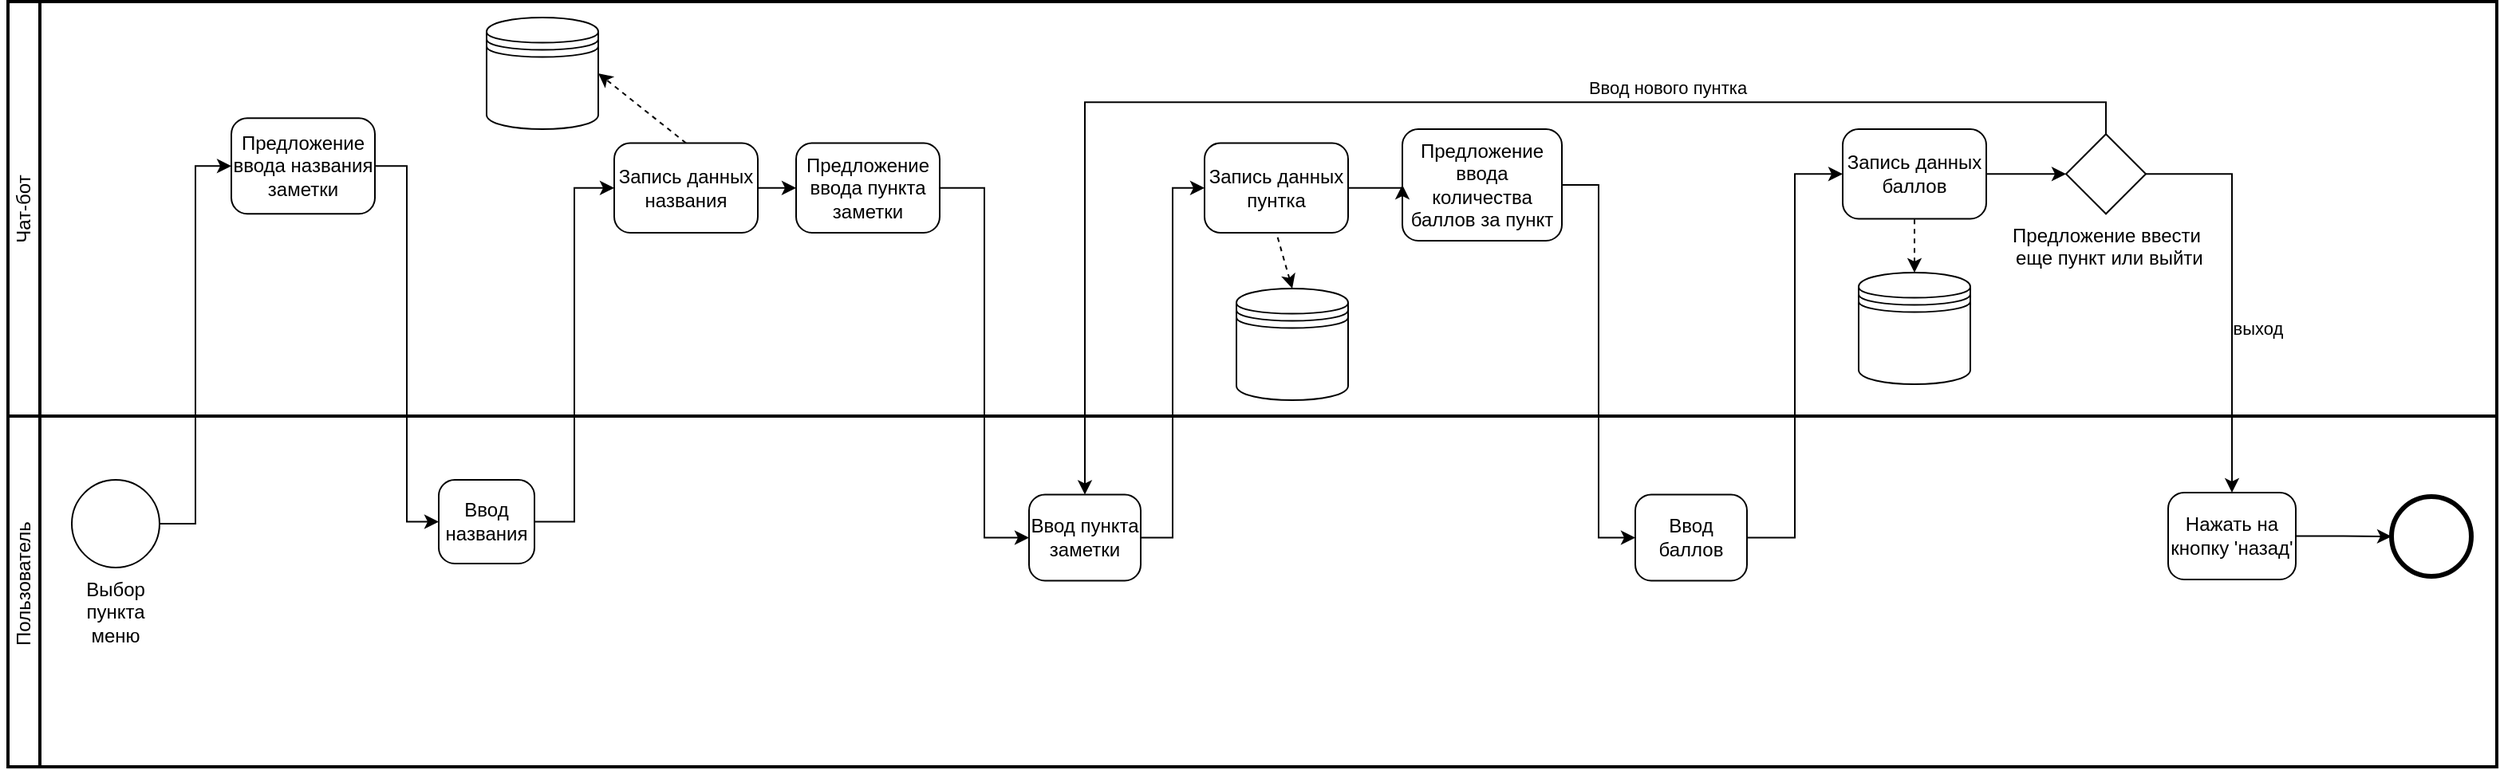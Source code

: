 <mxfile version="22.1.2" type="device">
  <diagram name="Страница — 1" id="lvY4uRLoYVNKcpedugHR">
    <mxGraphModel dx="1373" dy="634" grid="1" gridSize="10" guides="1" tooltips="1" connect="1" arrows="1" fold="1" page="1" pageScale="1" pageWidth="827" pageHeight="1169" math="0" shadow="0">
      <root>
        <mxCell id="0" />
        <mxCell id="1" parent="0" />
        <mxCell id="i-hhsm2ejsuT7kMgwnA_-2" value="" style="swimlane;html=1;startSize=20;fontStyle=0;collapsible=0;horizontal=0;swimlaneLine=1;swimlaneFillColor=#ffffff;strokeWidth=2;whiteSpace=wrap;container=0;movable=1;resizable=1;rotatable=1;deletable=1;editable=1;locked=0;connectable=1;" parent="1" vertex="1">
          <mxGeometry x="110" y="70" width="1560" height="260" as="geometry" />
        </mxCell>
        <mxCell id="i-hhsm2ejsuT7kMgwnA_-3" value="Чат-бот" style="text;html=1;strokeColor=none;fillColor=none;align=center;verticalAlign=middle;whiteSpace=wrap;rounded=0;rotation=-90;" parent="i-hhsm2ejsuT7kMgwnA_-2" vertex="1">
          <mxGeometry x="-20" y="115" width="60" height="30" as="geometry" />
        </mxCell>
        <mxCell id="i-hhsm2ejsuT7kMgwnA_-44" value="Предложение ввода пункта заметки" style="points=[[0.25,0,0],[0.5,0,0],[0.75,0,0],[1,0.25,0],[1,0.5,0],[1,0.75,0],[0.75,1,0],[0.5,1,0],[0.25,1,0],[0,0.75,0],[0,0.5,0],[0,0.25,0]];shape=mxgraph.bpmn.task;whiteSpace=wrap;rectStyle=rounded;size=10;html=1;container=1;expand=0;collapsible=0;taskMarker=abstract;" parent="i-hhsm2ejsuT7kMgwnA_-2" vertex="1">
          <mxGeometry x="494" y="88.75" width="90" height="56.25" as="geometry" />
        </mxCell>
        <mxCell id="_a9MNdBCBUFM0s8_7BtF-6" style="edgeStyle=orthogonalEdgeStyle;rounded=0;orthogonalLoop=1;jettySize=auto;html=1;exitX=1;exitY=0.5;exitDx=0;exitDy=0;exitPerimeter=0;entryX=0;entryY=0.5;entryDx=0;entryDy=0;entryPerimeter=0;" edge="1" parent="i-hhsm2ejsuT7kMgwnA_-2" source="_a9MNdBCBUFM0s8_7BtF-4" target="i-hhsm2ejsuT7kMgwnA_-44">
          <mxGeometry relative="1" as="geometry" />
        </mxCell>
        <mxCell id="_a9MNdBCBUFM0s8_7BtF-14" style="rounded=0;orthogonalLoop=1;jettySize=auto;html=1;exitX=0.5;exitY=0;exitDx=0;exitDy=0;exitPerimeter=0;entryX=1;entryY=0.5;entryDx=0;entryDy=0;dashed=1;" edge="1" parent="i-hhsm2ejsuT7kMgwnA_-2" source="_a9MNdBCBUFM0s8_7BtF-4" target="dOET-UIL9v6FBq_wsm_4-1">
          <mxGeometry relative="1" as="geometry" />
        </mxCell>
        <mxCell id="_a9MNdBCBUFM0s8_7BtF-4" value="Запись данных названия" style="points=[[0.25,0,0],[0.5,0,0],[0.75,0,0],[1,0.25,0],[1,0.5,0],[1,0.75,0],[0.75,1,0],[0.5,1,0],[0.25,1,0],[0,0.75,0],[0,0.5,0],[0,0.25,0]];shape=mxgraph.bpmn.task;whiteSpace=wrap;rectStyle=rounded;size=10;html=1;container=1;expand=0;collapsible=0;taskMarker=abstract;" vertex="1" parent="i-hhsm2ejsuT7kMgwnA_-2">
          <mxGeometry x="380" y="88.75" width="90" height="56.25" as="geometry" />
        </mxCell>
        <mxCell id="dOET-UIL9v6FBq_wsm_4-1" value="" style="shape=datastore;html=1;labelPosition=center;verticalLabelPosition=bottom;align=center;verticalAlign=top;" parent="i-hhsm2ejsuT7kMgwnA_-2" vertex="1">
          <mxGeometry x="300" y="10" width="70" height="70" as="geometry" />
        </mxCell>
        <mxCell id="_a9MNdBCBUFM0s8_7BtF-8" value="Запись данных пунтка" style="points=[[0.25,0,0],[0.5,0,0],[0.75,0,0],[1,0.25,0],[1,0.5,0],[1,0.75,0],[0.75,1,0],[0.5,1,0],[0.25,1,0],[0,0.75,0],[0,0.5,0],[0,0.25,0]];shape=mxgraph.bpmn.task;whiteSpace=wrap;rectStyle=rounded;size=10;html=1;container=1;expand=0;collapsible=0;taskMarker=abstract;" vertex="1" parent="i-hhsm2ejsuT7kMgwnA_-2">
          <mxGeometry x="750" y="88.75" width="90" height="56.25" as="geometry" />
        </mxCell>
        <mxCell id="i-hhsm2ejsuT7kMgwnA_-48" value="Предложение ввода количества баллов за пункт" style="points=[[0.25,0,0],[0.5,0,0],[0.75,0,0],[1,0.25,0],[1,0.5,0],[1,0.75,0],[0.75,1,0],[0.5,1,0],[0.25,1,0],[0,0.75,0],[0,0.5,0],[0,0.25,0]];shape=mxgraph.bpmn.task;whiteSpace=wrap;rectStyle=rounded;size=10;html=1;container=1;expand=0;collapsible=0;taskMarker=abstract;" parent="i-hhsm2ejsuT7kMgwnA_-2" vertex="1">
          <mxGeometry x="874" y="80" width="100" height="70" as="geometry" />
        </mxCell>
        <mxCell id="_a9MNdBCBUFM0s8_7BtF-10" style="edgeStyle=orthogonalEdgeStyle;rounded=0;orthogonalLoop=1;jettySize=auto;html=1;exitX=1;exitY=0.5;exitDx=0;exitDy=0;exitPerimeter=0;entryX=0;entryY=0.5;entryDx=0;entryDy=0;entryPerimeter=0;" edge="1" parent="i-hhsm2ejsuT7kMgwnA_-2" source="_a9MNdBCBUFM0s8_7BtF-8" target="i-hhsm2ejsuT7kMgwnA_-48">
          <mxGeometry relative="1" as="geometry" />
        </mxCell>
        <mxCell id="i-hhsm2ejsuT7kMgwnA_-54" value="Предложение ввести&lt;br&gt;&amp;nbsp;еще пункт или выйти" style="points=[[0.25,0.25,0],[0.5,0,0],[0.75,0.25,0],[1,0.5,0],[0.75,0.75,0],[0.5,1,0],[0.25,0.75,0],[0,0.5,0]];shape=mxgraph.bpmn.gateway2;html=1;verticalLabelPosition=bottom;labelBackgroundColor=#ffffff;verticalAlign=top;align=center;perimeter=rhombusPerimeter;outlineConnect=0;outline=none;symbol=none;" parent="i-hhsm2ejsuT7kMgwnA_-2" vertex="1">
          <mxGeometry x="1290" y="83.13" width="50" height="50" as="geometry" />
        </mxCell>
        <mxCell id="_a9MNdBCBUFM0s8_7BtF-11" value="Запись данных баллов" style="points=[[0.25,0,0],[0.5,0,0],[0.75,0,0],[1,0.25,0],[1,0.5,0],[1,0.75,0],[0.75,1,0],[0.5,1,0],[0.25,1,0],[0,0.75,0],[0,0.5,0],[0,0.25,0]];shape=mxgraph.bpmn.task;whiteSpace=wrap;rectStyle=rounded;size=10;html=1;container=1;expand=0;collapsible=0;taskMarker=abstract;" vertex="1" parent="i-hhsm2ejsuT7kMgwnA_-2">
          <mxGeometry x="1150" y="80" width="90" height="56.25" as="geometry" />
        </mxCell>
        <mxCell id="_a9MNdBCBUFM0s8_7BtF-12" style="edgeStyle=orthogonalEdgeStyle;rounded=0;orthogonalLoop=1;jettySize=auto;html=1;exitX=1;exitY=0.5;exitDx=0;exitDy=0;exitPerimeter=0;entryX=0;entryY=0.5;entryDx=0;entryDy=0;entryPerimeter=0;" edge="1" parent="i-hhsm2ejsuT7kMgwnA_-2" source="_a9MNdBCBUFM0s8_7BtF-11" target="i-hhsm2ejsuT7kMgwnA_-54">
          <mxGeometry relative="1" as="geometry" />
        </mxCell>
        <mxCell id="dOET-UIL9v6FBq_wsm_4-2" value="" style="shape=datastore;html=1;labelPosition=center;verticalLabelPosition=bottom;align=center;verticalAlign=top;" parent="i-hhsm2ejsuT7kMgwnA_-2" vertex="1">
          <mxGeometry x="770" y="180" width="70" height="70" as="geometry" />
        </mxCell>
        <mxCell id="dOET-UIL9v6FBq_wsm_4-3" value="" style="shape=datastore;html=1;labelPosition=center;verticalLabelPosition=bottom;align=center;verticalAlign=top;" parent="i-hhsm2ejsuT7kMgwnA_-2" vertex="1">
          <mxGeometry x="1160" y="170" width="70" height="70" as="geometry" />
        </mxCell>
        <mxCell id="_a9MNdBCBUFM0s8_7BtF-15" style="rounded=0;orthogonalLoop=1;jettySize=auto;html=1;exitX=0.5;exitY=0;exitDx=0;exitDy=0;entryX=0.5;entryY=1;entryDx=0;entryDy=0;entryPerimeter=0;dashed=1;endArrow=none;endFill=0;startArrow=classic;startFill=1;" edge="1" parent="i-hhsm2ejsuT7kMgwnA_-2" source="dOET-UIL9v6FBq_wsm_4-2" target="_a9MNdBCBUFM0s8_7BtF-8">
          <mxGeometry relative="1" as="geometry" />
        </mxCell>
        <mxCell id="_a9MNdBCBUFM0s8_7BtF-16" style="rounded=0;orthogonalLoop=1;jettySize=auto;html=1;exitX=0.5;exitY=0;exitDx=0;exitDy=0;entryX=0.5;entryY=1;entryDx=0;entryDy=0;entryPerimeter=0;dashed=1;endArrow=none;endFill=0;startArrow=classic;startFill=1;" edge="1" parent="i-hhsm2ejsuT7kMgwnA_-2" source="dOET-UIL9v6FBq_wsm_4-3" target="_a9MNdBCBUFM0s8_7BtF-11">
          <mxGeometry relative="1" as="geometry" />
        </mxCell>
        <mxCell id="i-hhsm2ejsuT7kMgwnA_-19" value="" style="swimlane;html=1;startSize=20;fontStyle=0;collapsible=0;horizontal=0;swimlaneLine=1;swimlaneFillColor=#ffffff;strokeWidth=2;whiteSpace=wrap;container=0;labelPosition=center;verticalLabelPosition=bottom;align=center;verticalAlign=top;movable=1;resizable=1;rotatable=1;deletable=1;editable=1;locked=0;connectable=1;" parent="1" vertex="1">
          <mxGeometry x="110" y="330" width="1560" height="220" as="geometry" />
        </mxCell>
        <mxCell id="i-hhsm2ejsuT7kMgwnA_-20" value="Пользователь" style="text;html=1;strokeColor=none;fillColor=none;align=center;verticalAlign=middle;whiteSpace=wrap;rounded=0;rotation=-90;" parent="i-hhsm2ejsuT7kMgwnA_-19" vertex="1">
          <mxGeometry x="-20" y="90" width="60" height="30" as="geometry" />
        </mxCell>
        <mxCell id="i-hhsm2ejsuT7kMgwnA_-39" value="Выбор пункта меню" style="ellipse;whiteSpace=wrap;html=1;aspect=fixed;labelPosition=center;verticalLabelPosition=bottom;align=center;verticalAlign=top;" parent="i-hhsm2ejsuT7kMgwnA_-19" vertex="1">
          <mxGeometry x="40" y="40" width="55" height="55" as="geometry" />
        </mxCell>
        <mxCell id="i-hhsm2ejsuT7kMgwnA_-43" value="Ввод названия" style="points=[[0.25,0,0],[0.5,0,0],[0.75,0,0],[1,0.25,0],[1,0.5,0],[1,0.75,0],[0.75,1,0],[0.5,1,0],[0.25,1,0],[0,0.75,0],[0,0.5,0],[0,0.25,0]];shape=mxgraph.bpmn.task;whiteSpace=wrap;rectStyle=rounded;size=10;html=1;container=1;expand=0;collapsible=0;taskMarker=abstract;" parent="i-hhsm2ejsuT7kMgwnA_-19" vertex="1">
          <mxGeometry x="270" y="40" width="60" height="52.5" as="geometry" />
        </mxCell>
        <mxCell id="i-hhsm2ejsuT7kMgwnA_-61" style="edgeStyle=orthogonalEdgeStyle;rounded=0;orthogonalLoop=1;jettySize=auto;html=1;exitX=1;exitY=0.5;exitDx=0;exitDy=0;exitPerimeter=0;entryX=0;entryY=0.5;entryDx=0;entryDy=0;entryPerimeter=0;" parent="i-hhsm2ejsuT7kMgwnA_-19" source="i-hhsm2ejsuT7kMgwnA_-58" target="i-hhsm2ejsuT7kMgwnA_-60" edge="1">
          <mxGeometry relative="1" as="geometry" />
        </mxCell>
        <mxCell id="i-hhsm2ejsuT7kMgwnA_-46" value="Ввод пункта заметки" style="points=[[0.25,0,0],[0.5,0,0],[0.75,0,0],[1,0.25,0],[1,0.5,0],[1,0.75,0],[0.75,1,0],[0.5,1,0],[0.25,1,0],[0,0.75,0],[0,0.5,0],[0,0.25,0]];shape=mxgraph.bpmn.task;whiteSpace=wrap;rectStyle=rounded;size=10;html=1;container=1;expand=0;collapsible=0;taskMarker=abstract;" parent="i-hhsm2ejsuT7kMgwnA_-19" vertex="1">
          <mxGeometry x="640" y="49.25" width="70" height="54" as="geometry" />
        </mxCell>
        <mxCell id="i-hhsm2ejsuT7kMgwnA_-51" value="Ввод баллов" style="points=[[0.25,0,0],[0.5,0,0],[0.75,0,0],[1,0.25,0],[1,0.5,0],[1,0.75,0],[0.75,1,0],[0.5,1,0],[0.25,1,0],[0,0.75,0],[0,0.5,0],[0,0.25,0]];shape=mxgraph.bpmn.task;whiteSpace=wrap;rectStyle=rounded;size=10;html=1;container=1;expand=0;collapsible=0;taskMarker=abstract;" parent="i-hhsm2ejsuT7kMgwnA_-19" vertex="1">
          <mxGeometry x="1020" y="49.25" width="70" height="54" as="geometry" />
        </mxCell>
        <mxCell id="i-hhsm2ejsuT7kMgwnA_-58" value="Нажать на кнопку &#39;назад&#39;" style="points=[[0.25,0,0],[0.5,0,0],[0.75,0,0],[1,0.25,0],[1,0.5,0],[1,0.75,0],[0.75,1,0],[0.5,1,0],[0.25,1,0],[0,0.75,0],[0,0.5,0],[0,0.25,0]];shape=mxgraph.bpmn.task;whiteSpace=wrap;rectStyle=rounded;size=10;html=1;container=1;expand=0;collapsible=0;taskMarker=abstract;" parent="i-hhsm2ejsuT7kMgwnA_-19" vertex="1">
          <mxGeometry x="1354" y="48" width="80" height="54.5" as="geometry" />
        </mxCell>
        <mxCell id="i-hhsm2ejsuT7kMgwnA_-60" value="" style="points=[[0.145,0.145,0],[0.5,0,0],[0.855,0.145,0],[1,0.5,0],[0.855,0.855,0],[0.5,1,0],[0.145,0.855,0],[0,0.5,0]];shape=mxgraph.bpmn.event;html=1;verticalLabelPosition=bottom;labelBackgroundColor=#ffffff;verticalAlign=top;align=center;perimeter=ellipsePerimeter;outlineConnect=0;aspect=fixed;outline=end;symbol=terminate2;" parent="i-hhsm2ejsuT7kMgwnA_-19" vertex="1">
          <mxGeometry x="1494" y="50.5" width="50" height="50" as="geometry" />
        </mxCell>
        <mxCell id="i-hhsm2ejsuT7kMgwnA_-42" style="edgeStyle=orthogonalEdgeStyle;rounded=0;orthogonalLoop=1;jettySize=auto;html=1;exitX=1;exitY=0.5;exitDx=0;exitDy=0;exitPerimeter=0;entryX=0;entryY=0.5;entryDx=0;entryDy=0;entryPerimeter=0;" parent="1" source="i-hhsm2ejsuT7kMgwnA_-40" target="i-hhsm2ejsuT7kMgwnA_-43" edge="1">
          <mxGeometry relative="1" as="geometry">
            <mxPoint x="360" y="390" as="targetPoint" />
          </mxGeometry>
        </mxCell>
        <mxCell id="i-hhsm2ejsuT7kMgwnA_-41" style="edgeStyle=orthogonalEdgeStyle;rounded=0;orthogonalLoop=1;jettySize=auto;html=1;exitX=1;exitY=0.5;exitDx=0;exitDy=0;entryX=0;entryY=0.5;entryDx=0;entryDy=0;entryPerimeter=0;" parent="1" source="i-hhsm2ejsuT7kMgwnA_-39" target="i-hhsm2ejsuT7kMgwnA_-40" edge="1">
          <mxGeometry relative="1" as="geometry" />
        </mxCell>
        <mxCell id="i-hhsm2ejsuT7kMgwnA_-40" value="Предложение ввода названия заметки" style="points=[[0.25,0,0],[0.5,0,0],[0.75,0,0],[1,0.25,0],[1,0.5,0],[1,0.75,0],[0.75,1,0],[0.5,1,0],[0.25,1,0],[0,0.75,0],[0,0.5,0],[0,0.25,0]];shape=mxgraph.bpmn.task;whiteSpace=wrap;rectStyle=rounded;size=10;html=1;container=1;expand=0;collapsible=0;taskMarker=abstract;" parent="1" vertex="1">
          <mxGeometry x="250" y="143.13" width="90" height="60" as="geometry" />
        </mxCell>
        <mxCell id="_a9MNdBCBUFM0s8_7BtF-5" style="edgeStyle=orthogonalEdgeStyle;rounded=0;orthogonalLoop=1;jettySize=auto;html=1;exitX=1;exitY=0.5;exitDx=0;exitDy=0;exitPerimeter=0;entryX=0;entryY=0.5;entryDx=0;entryDy=0;entryPerimeter=0;" edge="1" parent="1" source="i-hhsm2ejsuT7kMgwnA_-43" target="_a9MNdBCBUFM0s8_7BtF-4">
          <mxGeometry relative="1" as="geometry" />
        </mxCell>
        <mxCell id="i-hhsm2ejsuT7kMgwnA_-47" style="edgeStyle=orthogonalEdgeStyle;rounded=0;orthogonalLoop=1;jettySize=auto;html=1;exitX=1;exitY=0.5;exitDx=0;exitDy=0;exitPerimeter=0;entryX=0;entryY=0.5;entryDx=0;entryDy=0;entryPerimeter=0;" parent="1" source="i-hhsm2ejsuT7kMgwnA_-44" target="i-hhsm2ejsuT7kMgwnA_-46" edge="1">
          <mxGeometry relative="1" as="geometry" />
        </mxCell>
        <mxCell id="_a9MNdBCBUFM0s8_7BtF-9" style="edgeStyle=orthogonalEdgeStyle;rounded=0;orthogonalLoop=1;jettySize=auto;html=1;exitX=1;exitY=0.5;exitDx=0;exitDy=0;exitPerimeter=0;entryX=0;entryY=0.5;entryDx=0;entryDy=0;entryPerimeter=0;" edge="1" parent="1" source="i-hhsm2ejsuT7kMgwnA_-46" target="_a9MNdBCBUFM0s8_7BtF-8">
          <mxGeometry relative="1" as="geometry" />
        </mxCell>
        <mxCell id="i-hhsm2ejsuT7kMgwnA_-52" style="edgeStyle=orthogonalEdgeStyle;rounded=0;orthogonalLoop=1;jettySize=auto;html=1;exitX=1;exitY=0.5;exitDx=0;exitDy=0;exitPerimeter=0;entryX=0;entryY=0.5;entryDx=0;entryDy=0;entryPerimeter=0;" parent="1" source="i-hhsm2ejsuT7kMgwnA_-48" target="i-hhsm2ejsuT7kMgwnA_-51" edge="1">
          <mxGeometry relative="1" as="geometry" />
        </mxCell>
        <mxCell id="i-hhsm2ejsuT7kMgwnA_-59" style="edgeStyle=orthogonalEdgeStyle;rounded=0;orthogonalLoop=1;jettySize=auto;html=1;exitX=1;exitY=0.5;exitDx=0;exitDy=0;exitPerimeter=0;entryX=0.5;entryY=0;entryDx=0;entryDy=0;entryPerimeter=0;" parent="1" source="i-hhsm2ejsuT7kMgwnA_-54" target="i-hhsm2ejsuT7kMgwnA_-58" edge="1">
          <mxGeometry relative="1" as="geometry" />
        </mxCell>
        <mxCell id="_a9MNdBCBUFM0s8_7BtF-18" value="выход" style="edgeLabel;html=1;align=center;verticalAlign=middle;resizable=0;points=[];" vertex="1" connectable="0" parent="i-hhsm2ejsuT7kMgwnA_-59">
          <mxGeometry x="0.197" y="3" relative="1" as="geometry">
            <mxPoint x="13" y="-1" as="offset" />
          </mxGeometry>
        </mxCell>
        <mxCell id="i-hhsm2ejsuT7kMgwnA_-65" style="edgeStyle=orthogonalEdgeStyle;rounded=0;orthogonalLoop=1;jettySize=auto;html=1;exitX=0.5;exitY=0;exitDx=0;exitDy=0;exitPerimeter=0;entryX=0.5;entryY=0;entryDx=0;entryDy=0;entryPerimeter=0;" parent="1" source="i-hhsm2ejsuT7kMgwnA_-54" target="i-hhsm2ejsuT7kMgwnA_-46" edge="1">
          <mxGeometry relative="1" as="geometry" />
        </mxCell>
        <mxCell id="_a9MNdBCBUFM0s8_7BtF-17" value="Ввод нового пунтка" style="edgeLabel;html=1;align=center;verticalAlign=middle;resizable=0;points=[];" vertex="1" connectable="0" parent="i-hhsm2ejsuT7kMgwnA_-65">
          <mxGeometry x="-0.35" y="3" relative="1" as="geometry">
            <mxPoint x="-1" y="-12" as="offset" />
          </mxGeometry>
        </mxCell>
        <mxCell id="_a9MNdBCBUFM0s8_7BtF-13" style="edgeStyle=orthogonalEdgeStyle;rounded=0;orthogonalLoop=1;jettySize=auto;html=1;exitX=1;exitY=0.5;exitDx=0;exitDy=0;exitPerimeter=0;entryX=0;entryY=0.5;entryDx=0;entryDy=0;entryPerimeter=0;" edge="1" parent="1" source="i-hhsm2ejsuT7kMgwnA_-51" target="_a9MNdBCBUFM0s8_7BtF-11">
          <mxGeometry relative="1" as="geometry" />
        </mxCell>
      </root>
    </mxGraphModel>
  </diagram>
</mxfile>
